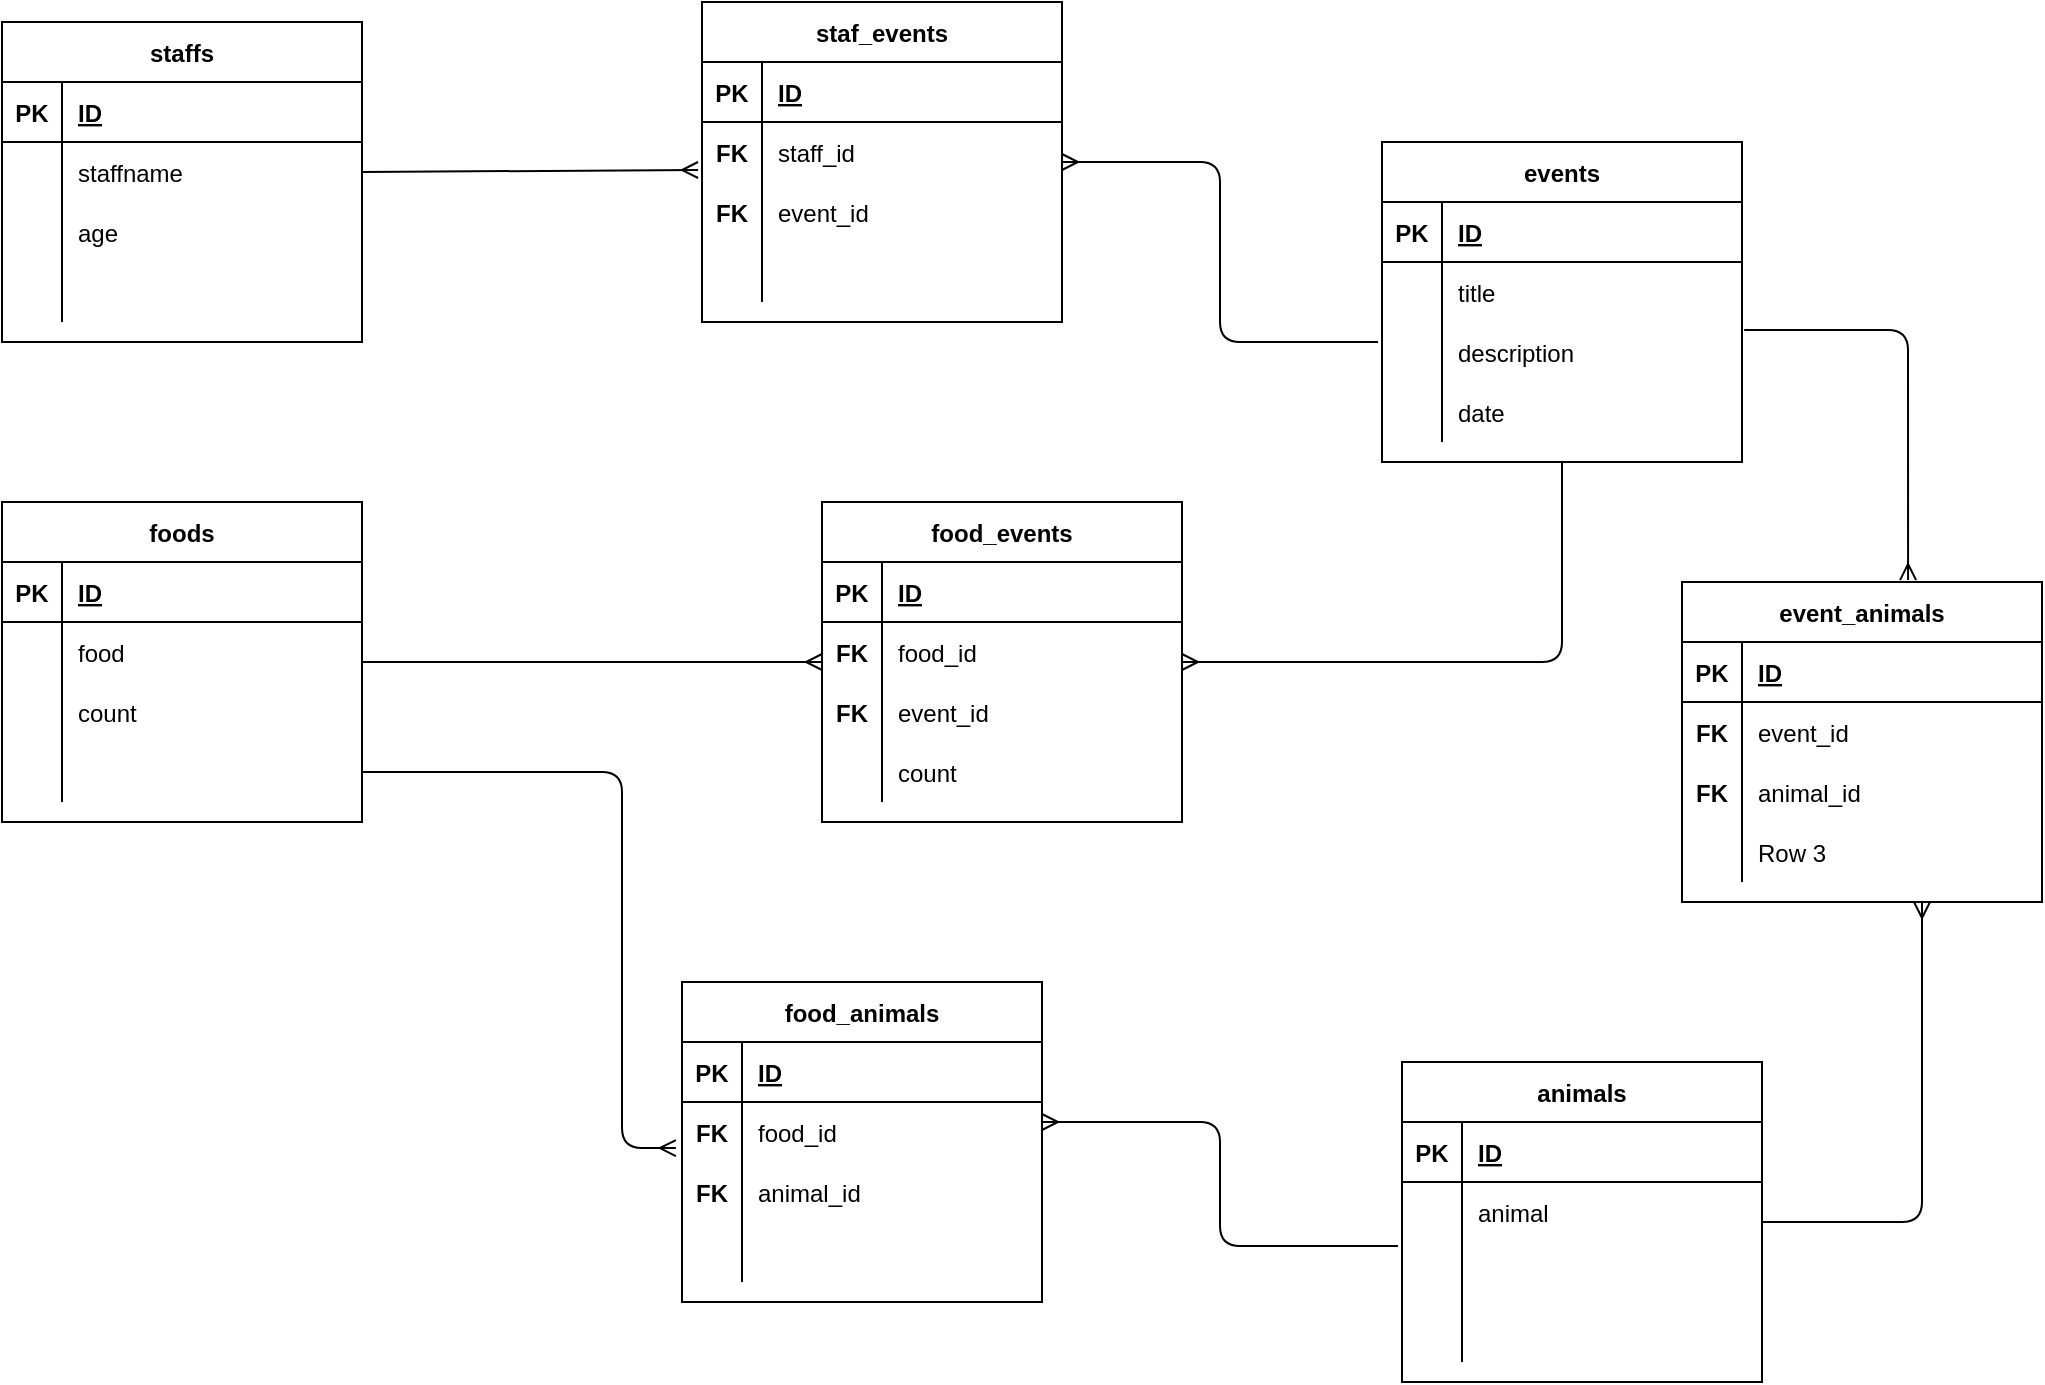<mxfile version="13.9.9" type="github">
  <diagram name="Page-1" id="6133507b-19e7-1e82-6fc7-422aa6c4b21f">
    <mxGraphModel dx="1426" dy="771" grid="1" gridSize="10" guides="1" tooltips="1" connect="1" arrows="1" fold="1" page="1" pageScale="1" pageWidth="1100" pageHeight="850" background="#ffffff" math="0" shadow="0">
      <root>
        <mxCell id="0" />
        <mxCell id="1" parent="0" />
        <mxCell id="s2vFwpfomcn5b8Jbr3r7-106" value="" style="fontSize=12;html=1;endArrow=ERmany;edgeStyle=elbowEdgeStyle;" edge="1" parent="1">
          <mxGeometry width="100" height="100" relative="1" as="geometry">
            <mxPoint x="728" y="180" as="sourcePoint" />
            <mxPoint x="570" y="90" as="targetPoint" />
          </mxGeometry>
        </mxCell>
        <mxCell id="s2vFwpfomcn5b8Jbr3r7-1" value="staffs" style="shape=table;startSize=30;container=1;collapsible=1;childLayout=tableLayout;fixedRows=1;rowLines=0;fontStyle=1;align=center;resizeLast=1;" vertex="1" parent="1">
          <mxGeometry x="40" y="20" width="180" height="160" as="geometry" />
        </mxCell>
        <mxCell id="s2vFwpfomcn5b8Jbr3r7-2" value="" style="shape=partialRectangle;collapsible=0;dropTarget=0;pointerEvents=0;fillColor=none;top=0;left=0;bottom=1;right=0;points=[[0,0.5],[1,0.5]];portConstraint=eastwest;" vertex="1" parent="s2vFwpfomcn5b8Jbr3r7-1">
          <mxGeometry y="30" width="180" height="30" as="geometry" />
        </mxCell>
        <mxCell id="s2vFwpfomcn5b8Jbr3r7-3" value="PK" style="shape=partialRectangle;connectable=0;fillColor=none;top=0;left=0;bottom=0;right=0;fontStyle=1;overflow=hidden;" vertex="1" parent="s2vFwpfomcn5b8Jbr3r7-2">
          <mxGeometry width="30" height="30" as="geometry" />
        </mxCell>
        <mxCell id="s2vFwpfomcn5b8Jbr3r7-4" value="ID" style="shape=partialRectangle;connectable=0;fillColor=none;top=0;left=0;bottom=0;right=0;align=left;spacingLeft=6;fontStyle=5;overflow=hidden;" vertex="1" parent="s2vFwpfomcn5b8Jbr3r7-2">
          <mxGeometry x="30" width="150" height="30" as="geometry" />
        </mxCell>
        <mxCell id="s2vFwpfomcn5b8Jbr3r7-5" value="" style="shape=partialRectangle;collapsible=0;dropTarget=0;pointerEvents=0;fillColor=none;top=0;left=0;bottom=0;right=0;points=[[0,0.5],[1,0.5]];portConstraint=eastwest;" vertex="1" parent="s2vFwpfomcn5b8Jbr3r7-1">
          <mxGeometry y="60" width="180" height="30" as="geometry" />
        </mxCell>
        <mxCell id="s2vFwpfomcn5b8Jbr3r7-6" value="" style="shape=partialRectangle;connectable=0;fillColor=none;top=0;left=0;bottom=0;right=0;editable=1;overflow=hidden;" vertex="1" parent="s2vFwpfomcn5b8Jbr3r7-5">
          <mxGeometry width="30" height="30" as="geometry" />
        </mxCell>
        <mxCell id="s2vFwpfomcn5b8Jbr3r7-7" value="staffname" style="shape=partialRectangle;connectable=0;fillColor=none;top=0;left=0;bottom=0;right=0;align=left;spacingLeft=6;overflow=hidden;" vertex="1" parent="s2vFwpfomcn5b8Jbr3r7-5">
          <mxGeometry x="30" width="150" height="30" as="geometry" />
        </mxCell>
        <mxCell id="s2vFwpfomcn5b8Jbr3r7-8" value="" style="shape=partialRectangle;collapsible=0;dropTarget=0;pointerEvents=0;fillColor=none;top=0;left=0;bottom=0;right=0;points=[[0,0.5],[1,0.5]];portConstraint=eastwest;" vertex="1" parent="s2vFwpfomcn5b8Jbr3r7-1">
          <mxGeometry y="90" width="180" height="30" as="geometry" />
        </mxCell>
        <mxCell id="s2vFwpfomcn5b8Jbr3r7-9" value="" style="shape=partialRectangle;connectable=0;fillColor=none;top=0;left=0;bottom=0;right=0;editable=1;overflow=hidden;" vertex="1" parent="s2vFwpfomcn5b8Jbr3r7-8">
          <mxGeometry width="30" height="30" as="geometry" />
        </mxCell>
        <mxCell id="s2vFwpfomcn5b8Jbr3r7-10" value="age" style="shape=partialRectangle;connectable=0;fillColor=none;top=0;left=0;bottom=0;right=0;align=left;spacingLeft=6;overflow=hidden;" vertex="1" parent="s2vFwpfomcn5b8Jbr3r7-8">
          <mxGeometry x="30" width="150" height="30" as="geometry" />
        </mxCell>
        <mxCell id="s2vFwpfomcn5b8Jbr3r7-11" value="" style="shape=partialRectangle;collapsible=0;dropTarget=0;pointerEvents=0;fillColor=none;top=0;left=0;bottom=0;right=0;points=[[0,0.5],[1,0.5]];portConstraint=eastwest;" vertex="1" parent="s2vFwpfomcn5b8Jbr3r7-1">
          <mxGeometry y="120" width="180" height="30" as="geometry" />
        </mxCell>
        <mxCell id="s2vFwpfomcn5b8Jbr3r7-12" value="" style="shape=partialRectangle;connectable=0;fillColor=none;top=0;left=0;bottom=0;right=0;editable=1;overflow=hidden;" vertex="1" parent="s2vFwpfomcn5b8Jbr3r7-11">
          <mxGeometry width="30" height="30" as="geometry" />
        </mxCell>
        <mxCell id="s2vFwpfomcn5b8Jbr3r7-13" value="" style="shape=partialRectangle;connectable=0;fillColor=none;top=0;left=0;bottom=0;right=0;align=left;spacingLeft=6;overflow=hidden;" vertex="1" parent="s2vFwpfomcn5b8Jbr3r7-11">
          <mxGeometry x="30" width="150" height="30" as="geometry" />
        </mxCell>
        <mxCell id="s2vFwpfomcn5b8Jbr3r7-14" value="staf_events" style="shape=table;startSize=30;container=1;collapsible=1;childLayout=tableLayout;fixedRows=1;rowLines=0;fontStyle=1;align=center;resizeLast=1;" vertex="1" parent="1">
          <mxGeometry x="390" y="10" width="180" height="160" as="geometry" />
        </mxCell>
        <mxCell id="s2vFwpfomcn5b8Jbr3r7-15" value="" style="shape=partialRectangle;collapsible=0;dropTarget=0;pointerEvents=0;fillColor=none;top=0;left=0;bottom=1;right=0;points=[[0,0.5],[1,0.5]];portConstraint=eastwest;" vertex="1" parent="s2vFwpfomcn5b8Jbr3r7-14">
          <mxGeometry y="30" width="180" height="30" as="geometry" />
        </mxCell>
        <mxCell id="s2vFwpfomcn5b8Jbr3r7-16" value="PK" style="shape=partialRectangle;connectable=0;fillColor=none;top=0;left=0;bottom=0;right=0;fontStyle=1;overflow=hidden;" vertex="1" parent="s2vFwpfomcn5b8Jbr3r7-15">
          <mxGeometry width="30" height="30" as="geometry" />
        </mxCell>
        <mxCell id="s2vFwpfomcn5b8Jbr3r7-17" value="ID" style="shape=partialRectangle;connectable=0;fillColor=none;top=0;left=0;bottom=0;right=0;align=left;spacingLeft=6;fontStyle=5;overflow=hidden;" vertex="1" parent="s2vFwpfomcn5b8Jbr3r7-15">
          <mxGeometry x="30" width="150" height="30" as="geometry" />
        </mxCell>
        <mxCell id="s2vFwpfomcn5b8Jbr3r7-18" value="" style="shape=partialRectangle;collapsible=0;dropTarget=0;pointerEvents=0;fillColor=none;top=0;left=0;bottom=0;right=0;points=[[0,0.5],[1,0.5]];portConstraint=eastwest;" vertex="1" parent="s2vFwpfomcn5b8Jbr3r7-14">
          <mxGeometry y="60" width="180" height="30" as="geometry" />
        </mxCell>
        <mxCell id="s2vFwpfomcn5b8Jbr3r7-19" value="" style="shape=partialRectangle;connectable=0;fillColor=none;top=0;left=0;bottom=0;right=0;editable=1;overflow=hidden;" vertex="1" parent="s2vFwpfomcn5b8Jbr3r7-18">
          <mxGeometry width="30" height="30" as="geometry" />
        </mxCell>
        <mxCell id="s2vFwpfomcn5b8Jbr3r7-20" value="staff_id" style="shape=partialRectangle;connectable=0;fillColor=none;top=0;left=0;bottom=0;right=0;align=left;spacingLeft=6;overflow=hidden;" vertex="1" parent="s2vFwpfomcn5b8Jbr3r7-18">
          <mxGeometry x="30" width="150" height="30" as="geometry" />
        </mxCell>
        <mxCell id="s2vFwpfomcn5b8Jbr3r7-21" value="" style="shape=partialRectangle;collapsible=0;dropTarget=0;pointerEvents=0;fillColor=none;top=0;left=0;bottom=0;right=0;points=[[0,0.5],[1,0.5]];portConstraint=eastwest;" vertex="1" parent="s2vFwpfomcn5b8Jbr3r7-14">
          <mxGeometry y="90" width="180" height="30" as="geometry" />
        </mxCell>
        <mxCell id="s2vFwpfomcn5b8Jbr3r7-22" value="" style="shape=partialRectangle;connectable=0;fillColor=none;top=0;left=0;bottom=0;right=0;editable=1;overflow=hidden;" vertex="1" parent="s2vFwpfomcn5b8Jbr3r7-21">
          <mxGeometry width="30" height="30" as="geometry" />
        </mxCell>
        <mxCell id="s2vFwpfomcn5b8Jbr3r7-23" value="event_id" style="shape=partialRectangle;connectable=0;fillColor=none;top=0;left=0;bottom=0;right=0;align=left;spacingLeft=6;overflow=hidden;" vertex="1" parent="s2vFwpfomcn5b8Jbr3r7-21">
          <mxGeometry x="30" width="150" height="30" as="geometry" />
        </mxCell>
        <mxCell id="s2vFwpfomcn5b8Jbr3r7-24" value="" style="shape=partialRectangle;collapsible=0;dropTarget=0;pointerEvents=0;fillColor=none;top=0;left=0;bottom=0;right=0;points=[[0,0.5],[1,0.5]];portConstraint=eastwest;" vertex="1" parent="s2vFwpfomcn5b8Jbr3r7-14">
          <mxGeometry y="120" width="180" height="30" as="geometry" />
        </mxCell>
        <mxCell id="s2vFwpfomcn5b8Jbr3r7-25" value="" style="shape=partialRectangle;connectable=0;fillColor=none;top=0;left=0;bottom=0;right=0;editable=1;overflow=hidden;" vertex="1" parent="s2vFwpfomcn5b8Jbr3r7-24">
          <mxGeometry width="30" height="30" as="geometry" />
        </mxCell>
        <mxCell id="s2vFwpfomcn5b8Jbr3r7-26" value="" style="shape=partialRectangle;connectable=0;fillColor=none;top=0;left=0;bottom=0;right=0;align=left;spacingLeft=6;overflow=hidden;" vertex="1" parent="s2vFwpfomcn5b8Jbr3r7-24">
          <mxGeometry x="30" width="150" height="30" as="geometry" />
        </mxCell>
        <mxCell id="s2vFwpfomcn5b8Jbr3r7-27" value="events" style="shape=table;startSize=30;container=1;collapsible=1;childLayout=tableLayout;fixedRows=1;rowLines=0;fontStyle=1;align=center;resizeLast=1;" vertex="1" parent="1">
          <mxGeometry x="730" y="80" width="180" height="160" as="geometry" />
        </mxCell>
        <mxCell id="s2vFwpfomcn5b8Jbr3r7-28" value="" style="shape=partialRectangle;collapsible=0;dropTarget=0;pointerEvents=0;fillColor=none;top=0;left=0;bottom=1;right=0;points=[[0,0.5],[1,0.5]];portConstraint=eastwest;" vertex="1" parent="s2vFwpfomcn5b8Jbr3r7-27">
          <mxGeometry y="30" width="180" height="30" as="geometry" />
        </mxCell>
        <mxCell id="s2vFwpfomcn5b8Jbr3r7-29" value="PK" style="shape=partialRectangle;connectable=0;fillColor=none;top=0;left=0;bottom=0;right=0;fontStyle=1;overflow=hidden;" vertex="1" parent="s2vFwpfomcn5b8Jbr3r7-28">
          <mxGeometry width="30" height="30" as="geometry" />
        </mxCell>
        <mxCell id="s2vFwpfomcn5b8Jbr3r7-30" value="ID" style="shape=partialRectangle;connectable=0;fillColor=none;top=0;left=0;bottom=0;right=0;align=left;spacingLeft=6;fontStyle=5;overflow=hidden;" vertex="1" parent="s2vFwpfomcn5b8Jbr3r7-28">
          <mxGeometry x="30" width="150" height="30" as="geometry" />
        </mxCell>
        <mxCell id="s2vFwpfomcn5b8Jbr3r7-31" value="" style="shape=partialRectangle;collapsible=0;dropTarget=0;pointerEvents=0;fillColor=none;top=0;left=0;bottom=0;right=0;points=[[0,0.5],[1,0.5]];portConstraint=eastwest;" vertex="1" parent="s2vFwpfomcn5b8Jbr3r7-27">
          <mxGeometry y="60" width="180" height="30" as="geometry" />
        </mxCell>
        <mxCell id="s2vFwpfomcn5b8Jbr3r7-32" value="" style="shape=partialRectangle;connectable=0;fillColor=none;top=0;left=0;bottom=0;right=0;editable=1;overflow=hidden;" vertex="1" parent="s2vFwpfomcn5b8Jbr3r7-31">
          <mxGeometry width="30" height="30" as="geometry" />
        </mxCell>
        <mxCell id="s2vFwpfomcn5b8Jbr3r7-33" value="title" style="shape=partialRectangle;connectable=0;fillColor=none;top=0;left=0;bottom=0;right=0;align=left;spacingLeft=6;overflow=hidden;" vertex="1" parent="s2vFwpfomcn5b8Jbr3r7-31">
          <mxGeometry x="30" width="150" height="30" as="geometry" />
        </mxCell>
        <mxCell id="s2vFwpfomcn5b8Jbr3r7-34" value="" style="shape=partialRectangle;collapsible=0;dropTarget=0;pointerEvents=0;fillColor=none;top=0;left=0;bottom=0;right=0;points=[[0,0.5],[1,0.5]];portConstraint=eastwest;" vertex="1" parent="s2vFwpfomcn5b8Jbr3r7-27">
          <mxGeometry y="90" width="180" height="30" as="geometry" />
        </mxCell>
        <mxCell id="s2vFwpfomcn5b8Jbr3r7-35" value="" style="shape=partialRectangle;connectable=0;fillColor=none;top=0;left=0;bottom=0;right=0;editable=1;overflow=hidden;" vertex="1" parent="s2vFwpfomcn5b8Jbr3r7-34">
          <mxGeometry width="30" height="30" as="geometry" />
        </mxCell>
        <mxCell id="s2vFwpfomcn5b8Jbr3r7-36" value="description" style="shape=partialRectangle;connectable=0;fillColor=none;top=0;left=0;bottom=0;right=0;align=left;spacingLeft=6;overflow=hidden;" vertex="1" parent="s2vFwpfomcn5b8Jbr3r7-34">
          <mxGeometry x="30" width="150" height="30" as="geometry" />
        </mxCell>
        <mxCell id="s2vFwpfomcn5b8Jbr3r7-37" value="" style="shape=partialRectangle;collapsible=0;dropTarget=0;pointerEvents=0;fillColor=none;top=0;left=0;bottom=0;right=0;points=[[0,0.5],[1,0.5]];portConstraint=eastwest;" vertex="1" parent="s2vFwpfomcn5b8Jbr3r7-27">
          <mxGeometry y="120" width="180" height="30" as="geometry" />
        </mxCell>
        <mxCell id="s2vFwpfomcn5b8Jbr3r7-38" value="" style="shape=partialRectangle;connectable=0;fillColor=none;top=0;left=0;bottom=0;right=0;editable=1;overflow=hidden;" vertex="1" parent="s2vFwpfomcn5b8Jbr3r7-37">
          <mxGeometry width="30" height="30" as="geometry" />
        </mxCell>
        <mxCell id="s2vFwpfomcn5b8Jbr3r7-39" value="date" style="shape=partialRectangle;connectable=0;fillColor=none;top=0;left=0;bottom=0;right=0;align=left;spacingLeft=6;overflow=hidden;" vertex="1" parent="s2vFwpfomcn5b8Jbr3r7-37">
          <mxGeometry x="30" width="150" height="30" as="geometry" />
        </mxCell>
        <mxCell id="s2vFwpfomcn5b8Jbr3r7-40" value="event_animals" style="shape=table;startSize=30;container=1;collapsible=1;childLayout=tableLayout;fixedRows=1;rowLines=0;fontStyle=1;align=center;resizeLast=1;" vertex="1" parent="1">
          <mxGeometry x="880" y="300" width="180" height="160" as="geometry" />
        </mxCell>
        <mxCell id="s2vFwpfomcn5b8Jbr3r7-41" value="" style="shape=partialRectangle;collapsible=0;dropTarget=0;pointerEvents=0;fillColor=none;top=0;left=0;bottom=1;right=0;points=[[0,0.5],[1,0.5]];portConstraint=eastwest;" vertex="1" parent="s2vFwpfomcn5b8Jbr3r7-40">
          <mxGeometry y="30" width="180" height="30" as="geometry" />
        </mxCell>
        <mxCell id="s2vFwpfomcn5b8Jbr3r7-42" value="PK" style="shape=partialRectangle;connectable=0;fillColor=none;top=0;left=0;bottom=0;right=0;fontStyle=1;overflow=hidden;" vertex="1" parent="s2vFwpfomcn5b8Jbr3r7-41">
          <mxGeometry width="30" height="30" as="geometry" />
        </mxCell>
        <mxCell id="s2vFwpfomcn5b8Jbr3r7-43" value="ID" style="shape=partialRectangle;connectable=0;fillColor=none;top=0;left=0;bottom=0;right=0;align=left;spacingLeft=6;fontStyle=5;overflow=hidden;" vertex="1" parent="s2vFwpfomcn5b8Jbr3r7-41">
          <mxGeometry x="30" width="150" height="30" as="geometry" />
        </mxCell>
        <mxCell id="s2vFwpfomcn5b8Jbr3r7-44" value="" style="shape=partialRectangle;collapsible=0;dropTarget=0;pointerEvents=0;fillColor=none;top=0;left=0;bottom=0;right=0;points=[[0,0.5],[1,0.5]];portConstraint=eastwest;" vertex="1" parent="s2vFwpfomcn5b8Jbr3r7-40">
          <mxGeometry y="60" width="180" height="30" as="geometry" />
        </mxCell>
        <mxCell id="s2vFwpfomcn5b8Jbr3r7-45" value="" style="shape=partialRectangle;connectable=0;fillColor=none;top=0;left=0;bottom=0;right=0;editable=1;overflow=hidden;" vertex="1" parent="s2vFwpfomcn5b8Jbr3r7-44">
          <mxGeometry width="30" height="30" as="geometry" />
        </mxCell>
        <mxCell id="s2vFwpfomcn5b8Jbr3r7-46" value="event_id" style="shape=partialRectangle;connectable=0;fillColor=none;top=0;left=0;bottom=0;right=0;align=left;spacingLeft=6;overflow=hidden;" vertex="1" parent="s2vFwpfomcn5b8Jbr3r7-44">
          <mxGeometry x="30" width="150" height="30" as="geometry" />
        </mxCell>
        <mxCell id="s2vFwpfomcn5b8Jbr3r7-47" value="" style="shape=partialRectangle;collapsible=0;dropTarget=0;pointerEvents=0;fillColor=none;top=0;left=0;bottom=0;right=0;points=[[0,0.5],[1,0.5]];portConstraint=eastwest;" vertex="1" parent="s2vFwpfomcn5b8Jbr3r7-40">
          <mxGeometry y="90" width="180" height="30" as="geometry" />
        </mxCell>
        <mxCell id="s2vFwpfomcn5b8Jbr3r7-48" value="" style="shape=partialRectangle;connectable=0;fillColor=none;top=0;left=0;bottom=0;right=0;editable=1;overflow=hidden;" vertex="1" parent="s2vFwpfomcn5b8Jbr3r7-47">
          <mxGeometry width="30" height="30" as="geometry" />
        </mxCell>
        <mxCell id="s2vFwpfomcn5b8Jbr3r7-49" value="animal_id" style="shape=partialRectangle;connectable=0;fillColor=none;top=0;left=0;bottom=0;right=0;align=left;spacingLeft=6;overflow=hidden;" vertex="1" parent="s2vFwpfomcn5b8Jbr3r7-47">
          <mxGeometry x="30" width="150" height="30" as="geometry" />
        </mxCell>
        <mxCell id="s2vFwpfomcn5b8Jbr3r7-50" value="" style="shape=partialRectangle;collapsible=0;dropTarget=0;pointerEvents=0;fillColor=none;top=0;left=0;bottom=0;right=0;points=[[0,0.5],[1,0.5]];portConstraint=eastwest;" vertex="1" parent="s2vFwpfomcn5b8Jbr3r7-40">
          <mxGeometry y="120" width="180" height="30" as="geometry" />
        </mxCell>
        <mxCell id="s2vFwpfomcn5b8Jbr3r7-51" value="" style="shape=partialRectangle;connectable=0;fillColor=none;top=0;left=0;bottom=0;right=0;editable=1;overflow=hidden;" vertex="1" parent="s2vFwpfomcn5b8Jbr3r7-50">
          <mxGeometry width="30" height="30" as="geometry" />
        </mxCell>
        <mxCell id="s2vFwpfomcn5b8Jbr3r7-52" value="Row 3" style="shape=partialRectangle;connectable=0;fillColor=none;top=0;left=0;bottom=0;right=0;align=left;spacingLeft=6;overflow=hidden;" vertex="1" parent="s2vFwpfomcn5b8Jbr3r7-50">
          <mxGeometry x="30" width="150" height="30" as="geometry" />
        </mxCell>
        <mxCell id="s2vFwpfomcn5b8Jbr3r7-53" value="foods" style="shape=table;startSize=30;container=1;collapsible=1;childLayout=tableLayout;fixedRows=1;rowLines=0;fontStyle=1;align=center;resizeLast=1;" vertex="1" parent="1">
          <mxGeometry x="40" y="260" width="180" height="160" as="geometry" />
        </mxCell>
        <mxCell id="s2vFwpfomcn5b8Jbr3r7-54" value="" style="shape=partialRectangle;collapsible=0;dropTarget=0;pointerEvents=0;fillColor=none;top=0;left=0;bottom=1;right=0;points=[[0,0.5],[1,0.5]];portConstraint=eastwest;" vertex="1" parent="s2vFwpfomcn5b8Jbr3r7-53">
          <mxGeometry y="30" width="180" height="30" as="geometry" />
        </mxCell>
        <mxCell id="s2vFwpfomcn5b8Jbr3r7-55" value="PK" style="shape=partialRectangle;connectable=0;fillColor=none;top=0;left=0;bottom=0;right=0;fontStyle=1;overflow=hidden;" vertex="1" parent="s2vFwpfomcn5b8Jbr3r7-54">
          <mxGeometry width="30" height="30" as="geometry" />
        </mxCell>
        <mxCell id="s2vFwpfomcn5b8Jbr3r7-56" value="ID" style="shape=partialRectangle;connectable=0;fillColor=none;top=0;left=0;bottom=0;right=0;align=left;spacingLeft=6;fontStyle=5;overflow=hidden;" vertex="1" parent="s2vFwpfomcn5b8Jbr3r7-54">
          <mxGeometry x="30" width="150" height="30" as="geometry" />
        </mxCell>
        <mxCell id="s2vFwpfomcn5b8Jbr3r7-57" value="" style="shape=partialRectangle;collapsible=0;dropTarget=0;pointerEvents=0;fillColor=none;top=0;left=0;bottom=0;right=0;points=[[0,0.5],[1,0.5]];portConstraint=eastwest;" vertex="1" parent="s2vFwpfomcn5b8Jbr3r7-53">
          <mxGeometry y="60" width="180" height="30" as="geometry" />
        </mxCell>
        <mxCell id="s2vFwpfomcn5b8Jbr3r7-58" value="" style="shape=partialRectangle;connectable=0;fillColor=none;top=0;left=0;bottom=0;right=0;editable=1;overflow=hidden;" vertex="1" parent="s2vFwpfomcn5b8Jbr3r7-57">
          <mxGeometry width="30" height="30" as="geometry" />
        </mxCell>
        <mxCell id="s2vFwpfomcn5b8Jbr3r7-59" value="food" style="shape=partialRectangle;connectable=0;fillColor=none;top=0;left=0;bottom=0;right=0;align=left;spacingLeft=6;overflow=hidden;" vertex="1" parent="s2vFwpfomcn5b8Jbr3r7-57">
          <mxGeometry x="30" width="150" height="30" as="geometry" />
        </mxCell>
        <mxCell id="s2vFwpfomcn5b8Jbr3r7-60" value="" style="shape=partialRectangle;collapsible=0;dropTarget=0;pointerEvents=0;fillColor=none;top=0;left=0;bottom=0;right=0;points=[[0,0.5],[1,0.5]];portConstraint=eastwest;" vertex="1" parent="s2vFwpfomcn5b8Jbr3r7-53">
          <mxGeometry y="90" width="180" height="30" as="geometry" />
        </mxCell>
        <mxCell id="s2vFwpfomcn5b8Jbr3r7-61" value="" style="shape=partialRectangle;connectable=0;fillColor=none;top=0;left=0;bottom=0;right=0;editable=1;overflow=hidden;" vertex="1" parent="s2vFwpfomcn5b8Jbr3r7-60">
          <mxGeometry width="30" height="30" as="geometry" />
        </mxCell>
        <mxCell id="s2vFwpfomcn5b8Jbr3r7-62" value="count" style="shape=partialRectangle;connectable=0;fillColor=none;top=0;left=0;bottom=0;right=0;align=left;spacingLeft=6;overflow=hidden;" vertex="1" parent="s2vFwpfomcn5b8Jbr3r7-60">
          <mxGeometry x="30" width="150" height="30" as="geometry" />
        </mxCell>
        <mxCell id="s2vFwpfomcn5b8Jbr3r7-63" value="" style="shape=partialRectangle;collapsible=0;dropTarget=0;pointerEvents=0;fillColor=none;top=0;left=0;bottom=0;right=0;points=[[0,0.5],[1,0.5]];portConstraint=eastwest;" vertex="1" parent="s2vFwpfomcn5b8Jbr3r7-53">
          <mxGeometry y="120" width="180" height="30" as="geometry" />
        </mxCell>
        <mxCell id="s2vFwpfomcn5b8Jbr3r7-64" value="" style="shape=partialRectangle;connectable=0;fillColor=none;top=0;left=0;bottom=0;right=0;editable=1;overflow=hidden;" vertex="1" parent="s2vFwpfomcn5b8Jbr3r7-63">
          <mxGeometry width="30" height="30" as="geometry" />
        </mxCell>
        <mxCell id="s2vFwpfomcn5b8Jbr3r7-65" value="" style="shape=partialRectangle;connectable=0;fillColor=none;top=0;left=0;bottom=0;right=0;align=left;spacingLeft=6;overflow=hidden;" vertex="1" parent="s2vFwpfomcn5b8Jbr3r7-63">
          <mxGeometry x="30" width="150" height="30" as="geometry" />
        </mxCell>
        <mxCell id="s2vFwpfomcn5b8Jbr3r7-66" value="animals" style="shape=table;startSize=30;container=1;collapsible=1;childLayout=tableLayout;fixedRows=1;rowLines=0;fontStyle=1;align=center;resizeLast=1;" vertex="1" parent="1">
          <mxGeometry x="740" y="540" width="180" height="160" as="geometry" />
        </mxCell>
        <mxCell id="s2vFwpfomcn5b8Jbr3r7-67" value="" style="shape=partialRectangle;collapsible=0;dropTarget=0;pointerEvents=0;fillColor=none;top=0;left=0;bottom=1;right=0;points=[[0,0.5],[1,0.5]];portConstraint=eastwest;" vertex="1" parent="s2vFwpfomcn5b8Jbr3r7-66">
          <mxGeometry y="30" width="180" height="30" as="geometry" />
        </mxCell>
        <mxCell id="s2vFwpfomcn5b8Jbr3r7-68" value="PK" style="shape=partialRectangle;connectable=0;fillColor=none;top=0;left=0;bottom=0;right=0;fontStyle=1;overflow=hidden;" vertex="1" parent="s2vFwpfomcn5b8Jbr3r7-67">
          <mxGeometry width="30" height="30" as="geometry" />
        </mxCell>
        <mxCell id="s2vFwpfomcn5b8Jbr3r7-69" value="ID" style="shape=partialRectangle;connectable=0;fillColor=none;top=0;left=0;bottom=0;right=0;align=left;spacingLeft=6;fontStyle=5;overflow=hidden;" vertex="1" parent="s2vFwpfomcn5b8Jbr3r7-67">
          <mxGeometry x="30" width="150" height="30" as="geometry" />
        </mxCell>
        <mxCell id="s2vFwpfomcn5b8Jbr3r7-70" value="" style="shape=partialRectangle;collapsible=0;dropTarget=0;pointerEvents=0;fillColor=none;top=0;left=0;bottom=0;right=0;points=[[0,0.5],[1,0.5]];portConstraint=eastwest;" vertex="1" parent="s2vFwpfomcn5b8Jbr3r7-66">
          <mxGeometry y="60" width="180" height="30" as="geometry" />
        </mxCell>
        <mxCell id="s2vFwpfomcn5b8Jbr3r7-71" value="" style="shape=partialRectangle;connectable=0;fillColor=none;top=0;left=0;bottom=0;right=0;editable=1;overflow=hidden;" vertex="1" parent="s2vFwpfomcn5b8Jbr3r7-70">
          <mxGeometry width="30" height="30" as="geometry" />
        </mxCell>
        <mxCell id="s2vFwpfomcn5b8Jbr3r7-72" value="animal" style="shape=partialRectangle;connectable=0;fillColor=none;top=0;left=0;bottom=0;right=0;align=left;spacingLeft=6;overflow=hidden;" vertex="1" parent="s2vFwpfomcn5b8Jbr3r7-70">
          <mxGeometry x="30" width="150" height="30" as="geometry" />
        </mxCell>
        <mxCell id="s2vFwpfomcn5b8Jbr3r7-73" value="" style="shape=partialRectangle;collapsible=0;dropTarget=0;pointerEvents=0;fillColor=none;top=0;left=0;bottom=0;right=0;points=[[0,0.5],[1,0.5]];portConstraint=eastwest;" vertex="1" parent="s2vFwpfomcn5b8Jbr3r7-66">
          <mxGeometry y="90" width="180" height="30" as="geometry" />
        </mxCell>
        <mxCell id="s2vFwpfomcn5b8Jbr3r7-74" value="" style="shape=partialRectangle;connectable=0;fillColor=none;top=0;left=0;bottom=0;right=0;editable=1;overflow=hidden;" vertex="1" parent="s2vFwpfomcn5b8Jbr3r7-73">
          <mxGeometry width="30" height="30" as="geometry" />
        </mxCell>
        <mxCell id="s2vFwpfomcn5b8Jbr3r7-75" value="" style="shape=partialRectangle;connectable=0;fillColor=none;top=0;left=0;bottom=0;right=0;align=left;spacingLeft=6;overflow=hidden;" vertex="1" parent="s2vFwpfomcn5b8Jbr3r7-73">
          <mxGeometry x="30" width="150" height="30" as="geometry" />
        </mxCell>
        <mxCell id="s2vFwpfomcn5b8Jbr3r7-76" value="" style="shape=partialRectangle;collapsible=0;dropTarget=0;pointerEvents=0;fillColor=none;top=0;left=0;bottom=0;right=0;points=[[0,0.5],[1,0.5]];portConstraint=eastwest;" vertex="1" parent="s2vFwpfomcn5b8Jbr3r7-66">
          <mxGeometry y="120" width="180" height="30" as="geometry" />
        </mxCell>
        <mxCell id="s2vFwpfomcn5b8Jbr3r7-77" value="" style="shape=partialRectangle;connectable=0;fillColor=none;top=0;left=0;bottom=0;right=0;editable=1;overflow=hidden;" vertex="1" parent="s2vFwpfomcn5b8Jbr3r7-76">
          <mxGeometry width="30" height="30" as="geometry" />
        </mxCell>
        <mxCell id="s2vFwpfomcn5b8Jbr3r7-78" value="" style="shape=partialRectangle;connectable=0;fillColor=none;top=0;left=0;bottom=0;right=0;align=left;spacingLeft=6;overflow=hidden;" vertex="1" parent="s2vFwpfomcn5b8Jbr3r7-76">
          <mxGeometry x="30" width="150" height="30" as="geometry" />
        </mxCell>
        <mxCell id="s2vFwpfomcn5b8Jbr3r7-79" value="food_events" style="shape=table;startSize=30;container=1;collapsible=1;childLayout=tableLayout;fixedRows=1;rowLines=0;fontStyle=1;align=center;resizeLast=1;" vertex="1" parent="1">
          <mxGeometry x="450" y="260" width="180" height="160" as="geometry" />
        </mxCell>
        <mxCell id="s2vFwpfomcn5b8Jbr3r7-80" value="" style="shape=partialRectangle;collapsible=0;dropTarget=0;pointerEvents=0;fillColor=none;top=0;left=0;bottom=1;right=0;points=[[0,0.5],[1,0.5]];portConstraint=eastwest;" vertex="1" parent="s2vFwpfomcn5b8Jbr3r7-79">
          <mxGeometry y="30" width="180" height="30" as="geometry" />
        </mxCell>
        <mxCell id="s2vFwpfomcn5b8Jbr3r7-81" value="PK" style="shape=partialRectangle;connectable=0;fillColor=none;top=0;left=0;bottom=0;right=0;fontStyle=1;overflow=hidden;" vertex="1" parent="s2vFwpfomcn5b8Jbr3r7-80">
          <mxGeometry width="30" height="30" as="geometry" />
        </mxCell>
        <mxCell id="s2vFwpfomcn5b8Jbr3r7-82" value="ID" style="shape=partialRectangle;connectable=0;fillColor=none;top=0;left=0;bottom=0;right=0;align=left;spacingLeft=6;fontStyle=5;overflow=hidden;" vertex="1" parent="s2vFwpfomcn5b8Jbr3r7-80">
          <mxGeometry x="30" width="150" height="30" as="geometry" />
        </mxCell>
        <mxCell id="s2vFwpfomcn5b8Jbr3r7-83" value="" style="shape=partialRectangle;collapsible=0;dropTarget=0;pointerEvents=0;fillColor=none;top=0;left=0;bottom=0;right=0;points=[[0,0.5],[1,0.5]];portConstraint=eastwest;" vertex="1" parent="s2vFwpfomcn5b8Jbr3r7-79">
          <mxGeometry y="60" width="180" height="30" as="geometry" />
        </mxCell>
        <mxCell id="s2vFwpfomcn5b8Jbr3r7-84" value="" style="shape=partialRectangle;connectable=0;fillColor=none;top=0;left=0;bottom=0;right=0;editable=1;overflow=hidden;" vertex="1" parent="s2vFwpfomcn5b8Jbr3r7-83">
          <mxGeometry width="30" height="30" as="geometry" />
        </mxCell>
        <mxCell id="s2vFwpfomcn5b8Jbr3r7-85" value="food_id" style="shape=partialRectangle;connectable=0;fillColor=none;top=0;left=0;bottom=0;right=0;align=left;spacingLeft=6;overflow=hidden;" vertex="1" parent="s2vFwpfomcn5b8Jbr3r7-83">
          <mxGeometry x="30" width="150" height="30" as="geometry" />
        </mxCell>
        <mxCell id="s2vFwpfomcn5b8Jbr3r7-86" value="" style="shape=partialRectangle;collapsible=0;dropTarget=0;pointerEvents=0;fillColor=none;top=0;left=0;bottom=0;right=0;points=[[0,0.5],[1,0.5]];portConstraint=eastwest;" vertex="1" parent="s2vFwpfomcn5b8Jbr3r7-79">
          <mxGeometry y="90" width="180" height="30" as="geometry" />
        </mxCell>
        <mxCell id="s2vFwpfomcn5b8Jbr3r7-87" value="" style="shape=partialRectangle;connectable=0;fillColor=none;top=0;left=0;bottom=0;right=0;editable=1;overflow=hidden;" vertex="1" parent="s2vFwpfomcn5b8Jbr3r7-86">
          <mxGeometry width="30" height="30" as="geometry" />
        </mxCell>
        <mxCell id="s2vFwpfomcn5b8Jbr3r7-88" value="event_id" style="shape=partialRectangle;connectable=0;fillColor=none;top=0;left=0;bottom=0;right=0;align=left;spacingLeft=6;overflow=hidden;" vertex="1" parent="s2vFwpfomcn5b8Jbr3r7-86">
          <mxGeometry x="30" width="150" height="30" as="geometry" />
        </mxCell>
        <mxCell id="s2vFwpfomcn5b8Jbr3r7-89" value="" style="shape=partialRectangle;collapsible=0;dropTarget=0;pointerEvents=0;fillColor=none;top=0;left=0;bottom=0;right=0;points=[[0,0.5],[1,0.5]];portConstraint=eastwest;" vertex="1" parent="s2vFwpfomcn5b8Jbr3r7-79">
          <mxGeometry y="120" width="180" height="30" as="geometry" />
        </mxCell>
        <mxCell id="s2vFwpfomcn5b8Jbr3r7-90" value="" style="shape=partialRectangle;connectable=0;fillColor=none;top=0;left=0;bottom=0;right=0;editable=1;overflow=hidden;" vertex="1" parent="s2vFwpfomcn5b8Jbr3r7-89">
          <mxGeometry width="30" height="30" as="geometry" />
        </mxCell>
        <mxCell id="s2vFwpfomcn5b8Jbr3r7-91" value="count" style="shape=partialRectangle;connectable=0;fillColor=none;top=0;left=0;bottom=0;right=0;align=left;spacingLeft=6;overflow=hidden;" vertex="1" parent="s2vFwpfomcn5b8Jbr3r7-89">
          <mxGeometry x="30" width="150" height="30" as="geometry" />
        </mxCell>
        <mxCell id="s2vFwpfomcn5b8Jbr3r7-92" value="food_animals" style="shape=table;startSize=30;container=1;collapsible=1;childLayout=tableLayout;fixedRows=1;rowLines=0;fontStyle=1;align=center;resizeLast=1;" vertex="1" parent="1">
          <mxGeometry x="380" y="500" width="180" height="160" as="geometry" />
        </mxCell>
        <mxCell id="s2vFwpfomcn5b8Jbr3r7-93" value="" style="shape=partialRectangle;collapsible=0;dropTarget=0;pointerEvents=0;fillColor=none;top=0;left=0;bottom=1;right=0;points=[[0,0.5],[1,0.5]];portConstraint=eastwest;" vertex="1" parent="s2vFwpfomcn5b8Jbr3r7-92">
          <mxGeometry y="30" width="180" height="30" as="geometry" />
        </mxCell>
        <mxCell id="s2vFwpfomcn5b8Jbr3r7-94" value="PK" style="shape=partialRectangle;connectable=0;fillColor=none;top=0;left=0;bottom=0;right=0;fontStyle=1;overflow=hidden;" vertex="1" parent="s2vFwpfomcn5b8Jbr3r7-93">
          <mxGeometry width="30" height="30" as="geometry" />
        </mxCell>
        <mxCell id="s2vFwpfomcn5b8Jbr3r7-95" value="ID" style="shape=partialRectangle;connectable=0;fillColor=none;top=0;left=0;bottom=0;right=0;align=left;spacingLeft=6;fontStyle=5;overflow=hidden;" vertex="1" parent="s2vFwpfomcn5b8Jbr3r7-93">
          <mxGeometry x="30" width="150" height="30" as="geometry" />
        </mxCell>
        <mxCell id="s2vFwpfomcn5b8Jbr3r7-96" value="" style="shape=partialRectangle;collapsible=0;dropTarget=0;pointerEvents=0;fillColor=none;top=0;left=0;bottom=0;right=0;points=[[0,0.5],[1,0.5]];portConstraint=eastwest;" vertex="1" parent="s2vFwpfomcn5b8Jbr3r7-92">
          <mxGeometry y="60" width="180" height="30" as="geometry" />
        </mxCell>
        <mxCell id="s2vFwpfomcn5b8Jbr3r7-97" value="" style="shape=partialRectangle;connectable=0;fillColor=none;top=0;left=0;bottom=0;right=0;editable=1;overflow=hidden;" vertex="1" parent="s2vFwpfomcn5b8Jbr3r7-96">
          <mxGeometry width="30" height="30" as="geometry" />
        </mxCell>
        <mxCell id="s2vFwpfomcn5b8Jbr3r7-98" value="food_id" style="shape=partialRectangle;connectable=0;fillColor=none;top=0;left=0;bottom=0;right=0;align=left;spacingLeft=6;overflow=hidden;" vertex="1" parent="s2vFwpfomcn5b8Jbr3r7-96">
          <mxGeometry x="30" width="150" height="30" as="geometry" />
        </mxCell>
        <mxCell id="s2vFwpfomcn5b8Jbr3r7-99" value="" style="shape=partialRectangle;collapsible=0;dropTarget=0;pointerEvents=0;fillColor=none;top=0;left=0;bottom=0;right=0;points=[[0,0.5],[1,0.5]];portConstraint=eastwest;" vertex="1" parent="s2vFwpfomcn5b8Jbr3r7-92">
          <mxGeometry y="90" width="180" height="30" as="geometry" />
        </mxCell>
        <mxCell id="s2vFwpfomcn5b8Jbr3r7-100" value="" style="shape=partialRectangle;connectable=0;fillColor=none;top=0;left=0;bottom=0;right=0;editable=1;overflow=hidden;" vertex="1" parent="s2vFwpfomcn5b8Jbr3r7-99">
          <mxGeometry width="30" height="30" as="geometry" />
        </mxCell>
        <mxCell id="s2vFwpfomcn5b8Jbr3r7-101" value="animal_id" style="shape=partialRectangle;connectable=0;fillColor=none;top=0;left=0;bottom=0;right=0;align=left;spacingLeft=6;overflow=hidden;" vertex="1" parent="s2vFwpfomcn5b8Jbr3r7-99">
          <mxGeometry x="30" width="150" height="30" as="geometry" />
        </mxCell>
        <mxCell id="s2vFwpfomcn5b8Jbr3r7-102" value="" style="shape=partialRectangle;collapsible=0;dropTarget=0;pointerEvents=0;fillColor=none;top=0;left=0;bottom=0;right=0;points=[[0,0.5],[1,0.5]];portConstraint=eastwest;" vertex="1" parent="s2vFwpfomcn5b8Jbr3r7-92">
          <mxGeometry y="120" width="180" height="30" as="geometry" />
        </mxCell>
        <mxCell id="s2vFwpfomcn5b8Jbr3r7-103" value="" style="shape=partialRectangle;connectable=0;fillColor=none;top=0;left=0;bottom=0;right=0;editable=1;overflow=hidden;" vertex="1" parent="s2vFwpfomcn5b8Jbr3r7-102">
          <mxGeometry width="30" height="30" as="geometry" />
        </mxCell>
        <mxCell id="s2vFwpfomcn5b8Jbr3r7-104" value="" style="shape=partialRectangle;connectable=0;fillColor=none;top=0;left=0;bottom=0;right=0;align=left;spacingLeft=6;overflow=hidden;" vertex="1" parent="s2vFwpfomcn5b8Jbr3r7-102">
          <mxGeometry x="30" width="150" height="30" as="geometry" />
        </mxCell>
        <mxCell id="s2vFwpfomcn5b8Jbr3r7-110" value="" style="fontSize=12;html=1;endArrow=ERmany;exitX=0.5;exitY=1;exitDx=0;exitDy=0;edgeStyle=elbowEdgeStyle;" edge="1" parent="1" source="s2vFwpfomcn5b8Jbr3r7-27">
          <mxGeometry width="100" height="100" relative="1" as="geometry">
            <mxPoint x="788" y="430" as="sourcePoint" />
            <mxPoint x="630" y="340" as="targetPoint" />
            <Array as="points">
              <mxPoint x="820" y="310" />
              <mxPoint x="770" y="250" />
            </Array>
          </mxGeometry>
        </mxCell>
        <mxCell id="s2vFwpfomcn5b8Jbr3r7-111" value="" style="fontSize=12;html=1;endArrow=ERmany;entryX=0;entryY=0.5;entryDx=0;entryDy=0;" edge="1" parent="1">
          <mxGeometry width="100" height="100" relative="1" as="geometry">
            <mxPoint x="220" y="340" as="sourcePoint" />
            <mxPoint x="450" y="340" as="targetPoint" />
          </mxGeometry>
        </mxCell>
        <mxCell id="s2vFwpfomcn5b8Jbr3r7-112" value="" style="fontSize=12;html=1;endArrow=ERmany;entryX=-0.017;entryY=0.767;entryDx=0;entryDy=0;exitX=1;exitY=0.5;exitDx=0;exitDy=0;entryPerimeter=0;edgeStyle=elbowEdgeStyle;" edge="1" parent="1" source="s2vFwpfomcn5b8Jbr3r7-63" target="s2vFwpfomcn5b8Jbr3r7-96">
          <mxGeometry width="100" height="100" relative="1" as="geometry">
            <mxPoint x="221.98" y="440" as="sourcePoint" />
            <mxPoint x="380" y="402" as="targetPoint" />
            <Array as="points">
              <mxPoint x="350" y="420" />
            </Array>
          </mxGeometry>
        </mxCell>
        <mxCell id="s2vFwpfomcn5b8Jbr3r7-113" value="" style="fontSize=12;html=1;endArrow=ERmany;exitX=-0.011;exitY=0.067;exitDx=0;exitDy=0;exitPerimeter=0;edgeStyle=elbowEdgeStyle;" edge="1" parent="1" source="s2vFwpfomcn5b8Jbr3r7-73">
          <mxGeometry width="100" height="100" relative="1" as="geometry">
            <mxPoint x="750" y="470" as="sourcePoint" />
            <mxPoint x="560" y="570" as="targetPoint" />
          </mxGeometry>
        </mxCell>
        <mxCell id="s2vFwpfomcn5b8Jbr3r7-114" value="" style="fontSize=12;html=1;endArrow=ERmany;exitX=1.006;exitY=1.133;exitDx=0;exitDy=0;exitPerimeter=0;entryX=0.628;entryY=-0.006;entryDx=0;entryDy=0;entryPerimeter=0;edgeStyle=orthogonalEdgeStyle;" edge="1" parent="1" source="s2vFwpfomcn5b8Jbr3r7-31" target="s2vFwpfomcn5b8Jbr3r7-40">
          <mxGeometry width="100" height="100" relative="1" as="geometry">
            <mxPoint x="1030" y="170" as="sourcePoint" />
            <mxPoint x="840" y="270" as="targetPoint" />
          </mxGeometry>
        </mxCell>
        <mxCell id="s2vFwpfomcn5b8Jbr3r7-115" value="" style="fontSize=12;html=1;endArrow=ERmany;exitX=1.011;exitY=0.8;exitDx=0;exitDy=0;exitPerimeter=0;edgeStyle=elbowEdgeStyle;elbow=vertical;" edge="1" parent="1">
          <mxGeometry width="100" height="100" relative="1" as="geometry">
            <mxPoint x="920" y="620" as="sourcePoint" />
            <mxPoint x="1000" y="460" as="targetPoint" />
            <Array as="points">
              <mxPoint x="1010" y="620" />
            </Array>
          </mxGeometry>
        </mxCell>
        <mxCell id="s2vFwpfomcn5b8Jbr3r7-105" value="" style="fontSize=12;html=1;endArrow=ERmany;entryX=-0.011;entryY=0.8;entryDx=0;entryDy=0;entryPerimeter=0;exitX=1;exitY=0.5;exitDx=0;exitDy=0;" edge="1" parent="1" source="s2vFwpfomcn5b8Jbr3r7-5" target="s2vFwpfomcn5b8Jbr3r7-18">
          <mxGeometry width="100" height="100" relative="1" as="geometry">
            <mxPoint x="230" y="170" as="sourcePoint" />
            <mxPoint x="380" y="90" as="targetPoint" />
          </mxGeometry>
        </mxCell>
        <mxCell id="s2vFwpfomcn5b8Jbr3r7-119" value="FK" style="shape=partialRectangle;connectable=0;fillColor=none;top=0;left=0;bottom=0;right=0;fontStyle=1;overflow=hidden;" vertex="1" parent="1">
          <mxGeometry x="390" y="70" width="30" height="30" as="geometry" />
        </mxCell>
        <mxCell id="s2vFwpfomcn5b8Jbr3r7-125" value="FK" style="shape=partialRectangle;connectable=0;fillColor=none;top=0;left=0;bottom=0;right=0;fontStyle=1;overflow=hidden;" vertex="1" parent="1">
          <mxGeometry x="880" y="390" width="30" height="30" as="geometry" />
        </mxCell>
        <mxCell id="s2vFwpfomcn5b8Jbr3r7-126" value="FK" style="shape=partialRectangle;connectable=0;fillColor=none;top=0;left=0;bottom=0;right=0;fontStyle=1;overflow=hidden;" vertex="1" parent="1">
          <mxGeometry x="880" y="360" width="30" height="30" as="geometry" />
        </mxCell>
        <mxCell id="s2vFwpfomcn5b8Jbr3r7-127" value="FK" style="shape=partialRectangle;connectable=0;fillColor=none;top=0;left=0;bottom=0;right=0;fontStyle=1;overflow=hidden;" vertex="1" parent="1">
          <mxGeometry x="380" y="590" width="30" height="30" as="geometry" />
        </mxCell>
        <mxCell id="s2vFwpfomcn5b8Jbr3r7-128" value="FK" style="shape=partialRectangle;connectable=0;fillColor=none;top=0;left=0;bottom=0;right=0;fontStyle=1;overflow=hidden;" vertex="1" parent="1">
          <mxGeometry x="380" y="560" width="30" height="30" as="geometry" />
        </mxCell>
        <mxCell id="s2vFwpfomcn5b8Jbr3r7-129" value="FK" style="shape=partialRectangle;connectable=0;fillColor=none;top=0;left=0;bottom=0;right=0;fontStyle=1;overflow=hidden;" vertex="1" parent="1">
          <mxGeometry x="450" y="320" width="30" height="30" as="geometry" />
        </mxCell>
        <mxCell id="s2vFwpfomcn5b8Jbr3r7-130" value="FK" style="shape=partialRectangle;connectable=0;fillColor=none;top=0;left=0;bottom=0;right=0;fontStyle=1;overflow=hidden;" vertex="1" parent="1">
          <mxGeometry x="450" y="350" width="30" height="30" as="geometry" />
        </mxCell>
        <mxCell id="s2vFwpfomcn5b8Jbr3r7-131" value="FK" style="shape=partialRectangle;connectable=0;fillColor=none;top=0;left=0;bottom=0;right=0;fontStyle=1;overflow=hidden;" vertex="1" parent="1">
          <mxGeometry x="390" y="100" width="30" height="30" as="geometry" />
        </mxCell>
      </root>
    </mxGraphModel>
  </diagram>
</mxfile>

